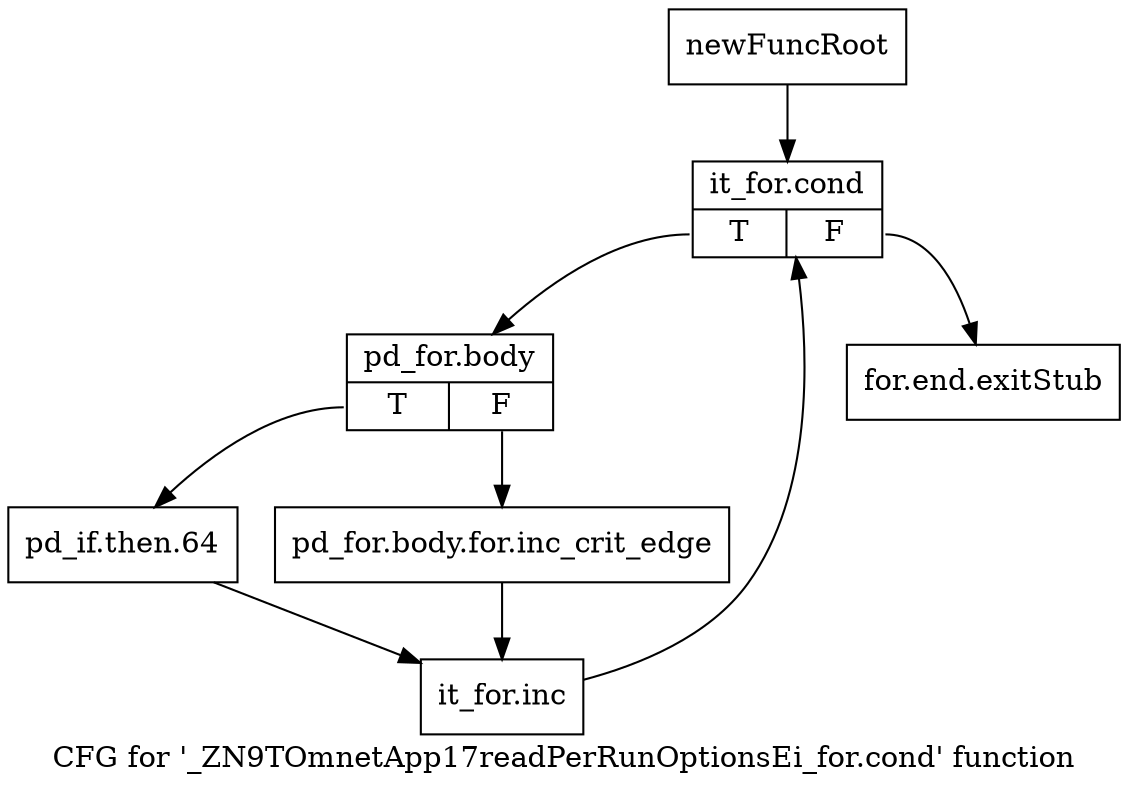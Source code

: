 digraph "CFG for '_ZN9TOmnetApp17readPerRunOptionsEi_for.cond' function" {
	label="CFG for '_ZN9TOmnetApp17readPerRunOptionsEi_for.cond' function";

	Node0x20cdbb0 [shape=record,label="{newFuncRoot}"];
	Node0x20cdbb0 -> Node0x20cdc50;
	Node0x20cdc00 [shape=record,label="{for.end.exitStub}"];
	Node0x20cdc50 [shape=record,label="{it_for.cond|{<s0>T|<s1>F}}"];
	Node0x20cdc50:s0 -> Node0x20cdca0;
	Node0x20cdc50:s1 -> Node0x20cdc00;
	Node0x20cdca0 [shape=record,label="{pd_for.body|{<s0>T|<s1>F}}"];
	Node0x20cdca0:s0 -> Node0x20cdd40;
	Node0x20cdca0:s1 -> Node0x20cdcf0;
	Node0x20cdcf0 [shape=record,label="{pd_for.body.for.inc_crit_edge}"];
	Node0x20cdcf0 -> Node0x20cdd90;
	Node0x20cdd40 [shape=record,label="{pd_if.then.64}"];
	Node0x20cdd40 -> Node0x20cdd90;
	Node0x20cdd90 [shape=record,label="{it_for.inc}"];
	Node0x20cdd90 -> Node0x20cdc50;
}
